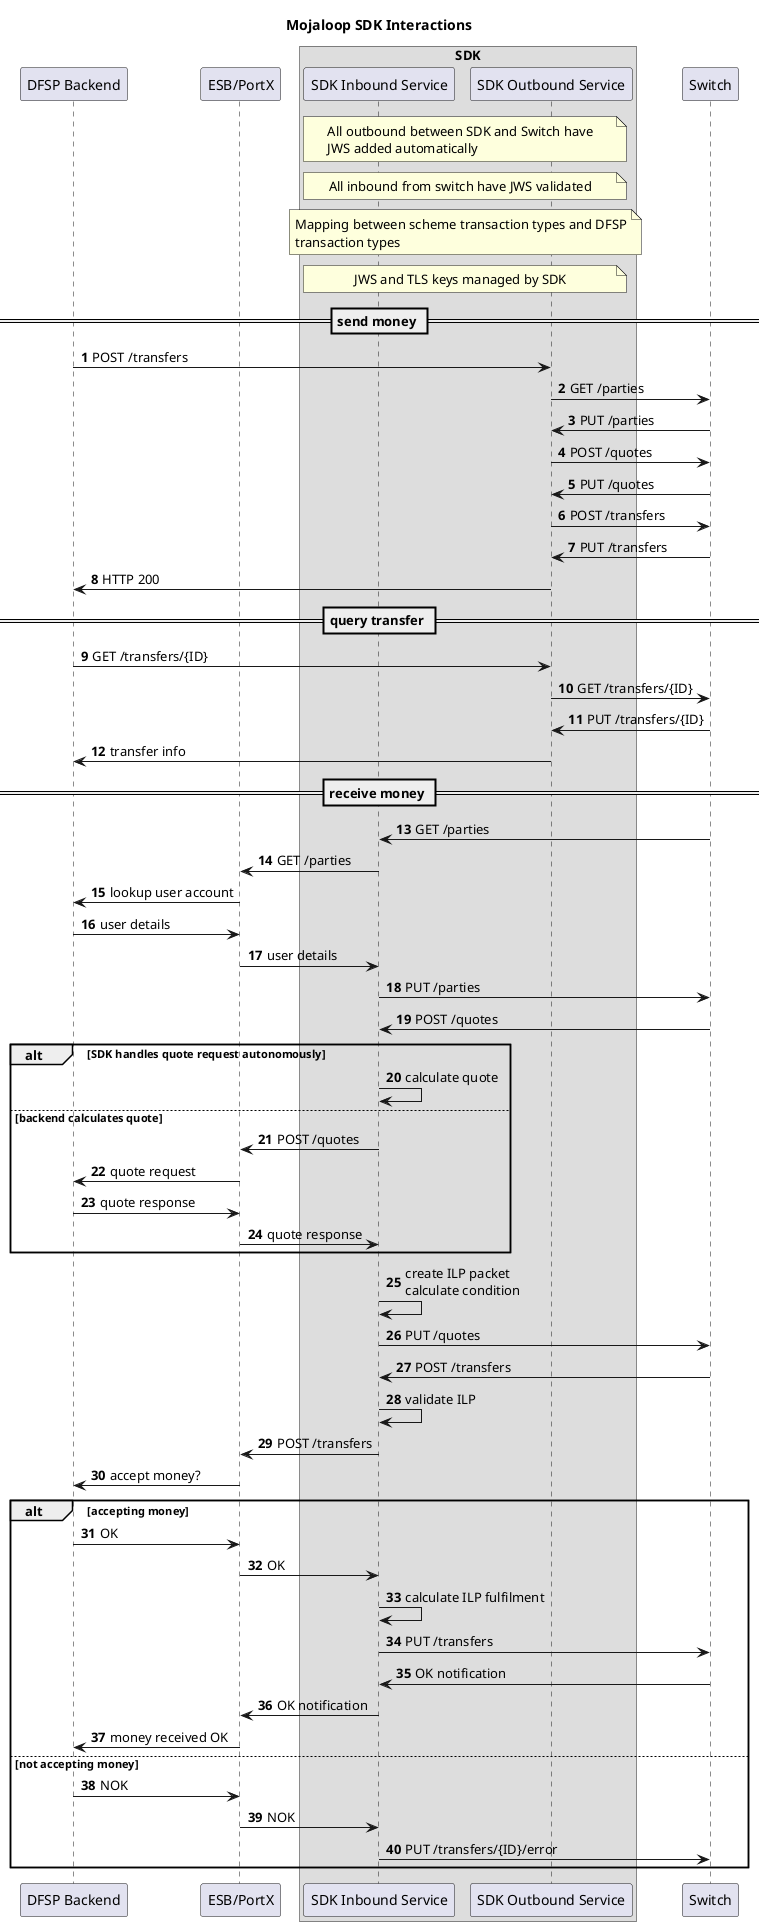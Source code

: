 

@startuml
title Mojaloop SDK Interactions
autonumber

participant "DFSP Backend" as backend
participant "ESB/PortX" as esb

box "SDK"
    participant "SDK Inbound Service" as sib
    participant "SDK Outbound Service" as sob
end box
  

participant "Switch" as sw


note over sib, sob: All outbound between SDK and Switch have\nJWS added automatically
note over sib, sob: All inbound from switch have JWS validated

note over sib, sob: Mapping between scheme transaction types and DFSP\ntransaction types
note over sib, sob: JWS and TLS keys managed by SDK

== send money ==

    backend -> sob: POST /transfers
    
    sob -> sw: GET /parties
    sw -> sob: PUT /parties
    sob -> sw: POST /quotes
    sw -> sob: PUT /quotes
    sob -> sw: POST /transfers
    sw -> sob: PUT /transfers
    
    sob -> backend: HTTP 200

== query transfer ==

    backend -> sob: GET /transfers/{ID}
    sob -> sw: GET /transfers/{ID}
    sw -> sob: PUT /transfers/{ID}
    sob -> backend: transfer info

== receive money ==

    sw -> sib: GET /parties
    sib -> esb: GET /parties
    esb -> backend: lookup user account
    backend -> esb: user details
    esb -> sib: user details
    sib -> sw: PUT /parties
    
    sw -> sib: POST /quotes
    
    alt SDK handles quote request autonomously
    
    sib -> sib: calculate quote
    
    else backend calculates quote
    
    sib -> esb: POST /quotes
    esb -> backend: quote request
    backend -> esb: quote response
    esb -> sib: quote response
    
    end
    
    sib -> sib: create ILP packet\ncalculate condition
    
    sib -> sw: PUT /quotes
    
    sw -> sib: POST /transfers
    sib -> sib: validate ILP
    sib -> esb: POST /transfers
    esb -> backend: accept money?
    
    alt accepting money
    
        backend -> esb: OK
        esb -> sib: OK
        sib -> sib: calculate ILP fulfilment
        sib -> sw: PUT /transfers
        
        sw -> sib: OK notification
        sib -> esb: OK notification
        esb -> backend: money received OK
    
    else not accepting money
    
        backend -> esb: NOK
        esb -> sib: NOK
        sib -> sw: PUT /transfers/{ID}/error
    
    end


@enduml

